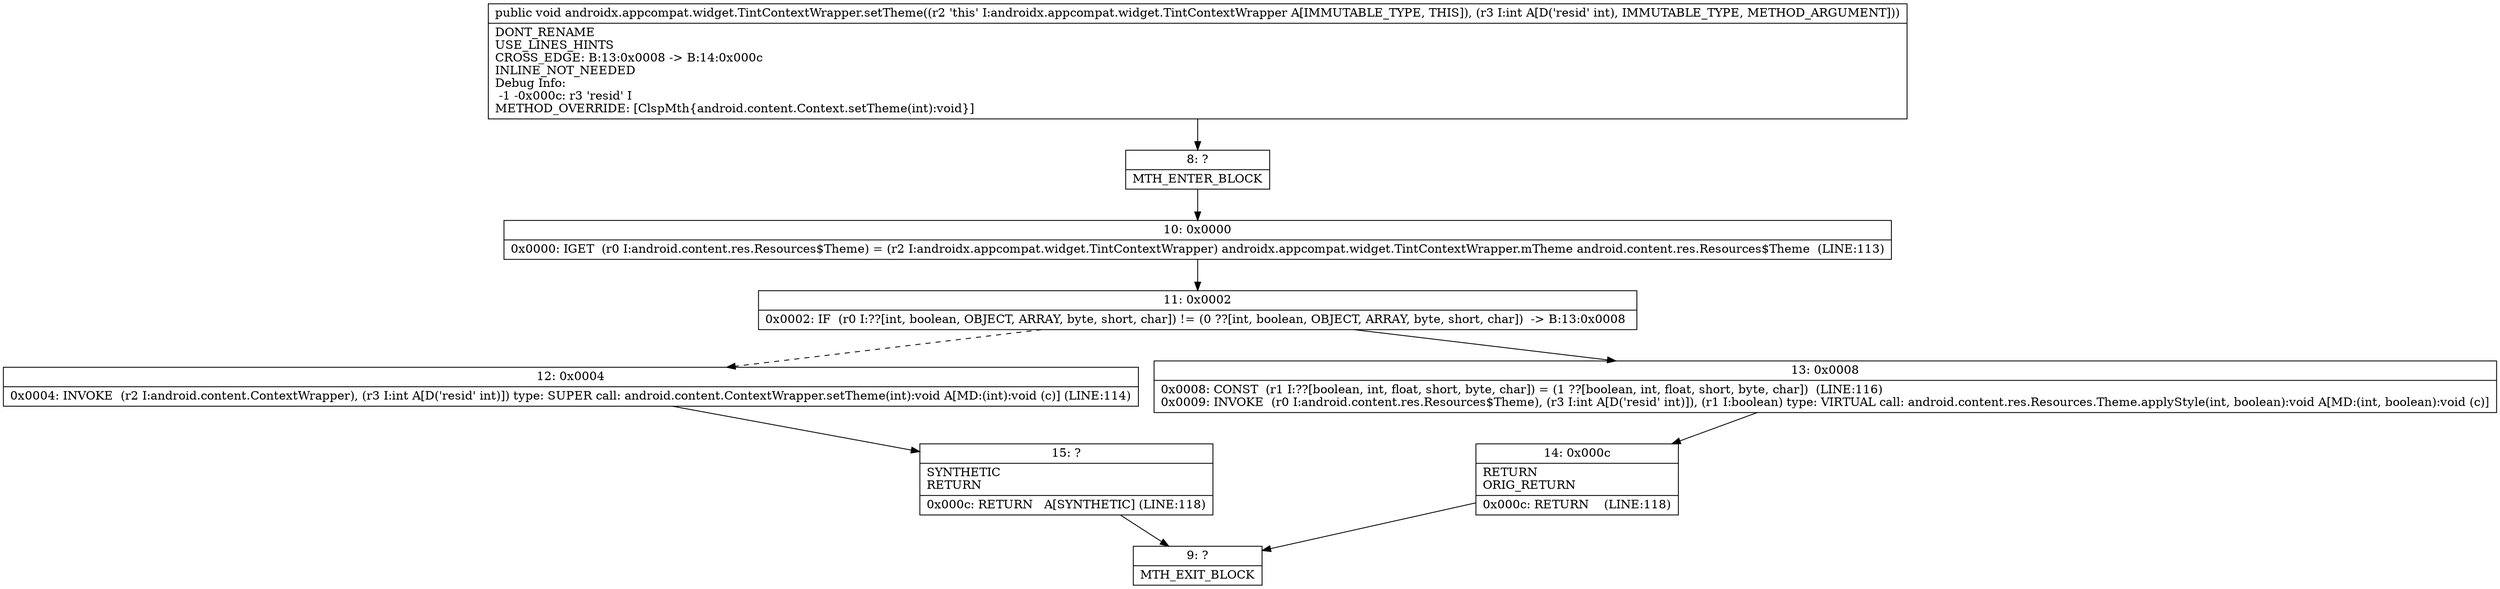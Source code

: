digraph "CFG forandroidx.appcompat.widget.TintContextWrapper.setTheme(I)V" {
Node_8 [shape=record,label="{8\:\ ?|MTH_ENTER_BLOCK\l}"];
Node_10 [shape=record,label="{10\:\ 0x0000|0x0000: IGET  (r0 I:android.content.res.Resources$Theme) = (r2 I:androidx.appcompat.widget.TintContextWrapper) androidx.appcompat.widget.TintContextWrapper.mTheme android.content.res.Resources$Theme  (LINE:113)\l}"];
Node_11 [shape=record,label="{11\:\ 0x0002|0x0002: IF  (r0 I:??[int, boolean, OBJECT, ARRAY, byte, short, char]) != (0 ??[int, boolean, OBJECT, ARRAY, byte, short, char])  \-\> B:13:0x0008 \l}"];
Node_12 [shape=record,label="{12\:\ 0x0004|0x0004: INVOKE  (r2 I:android.content.ContextWrapper), (r3 I:int A[D('resid' int)]) type: SUPER call: android.content.ContextWrapper.setTheme(int):void A[MD:(int):void (c)] (LINE:114)\l}"];
Node_15 [shape=record,label="{15\:\ ?|SYNTHETIC\lRETURN\l|0x000c: RETURN   A[SYNTHETIC] (LINE:118)\l}"];
Node_9 [shape=record,label="{9\:\ ?|MTH_EXIT_BLOCK\l}"];
Node_13 [shape=record,label="{13\:\ 0x0008|0x0008: CONST  (r1 I:??[boolean, int, float, short, byte, char]) = (1 ??[boolean, int, float, short, byte, char])  (LINE:116)\l0x0009: INVOKE  (r0 I:android.content.res.Resources$Theme), (r3 I:int A[D('resid' int)]), (r1 I:boolean) type: VIRTUAL call: android.content.res.Resources.Theme.applyStyle(int, boolean):void A[MD:(int, boolean):void (c)]\l}"];
Node_14 [shape=record,label="{14\:\ 0x000c|RETURN\lORIG_RETURN\l|0x000c: RETURN    (LINE:118)\l}"];
MethodNode[shape=record,label="{public void androidx.appcompat.widget.TintContextWrapper.setTheme((r2 'this' I:androidx.appcompat.widget.TintContextWrapper A[IMMUTABLE_TYPE, THIS]), (r3 I:int A[D('resid' int), IMMUTABLE_TYPE, METHOD_ARGUMENT]))  | DONT_RENAME\lUSE_LINES_HINTS\lCROSS_EDGE: B:13:0x0008 \-\> B:14:0x000c\lINLINE_NOT_NEEDED\lDebug Info:\l  \-1 \-0x000c: r3 'resid' I\lMETHOD_OVERRIDE: [ClspMth\{android.content.Context.setTheme(int):void\}]\l}"];
MethodNode -> Node_8;Node_8 -> Node_10;
Node_10 -> Node_11;
Node_11 -> Node_12[style=dashed];
Node_11 -> Node_13;
Node_12 -> Node_15;
Node_15 -> Node_9;
Node_13 -> Node_14;
Node_14 -> Node_9;
}

